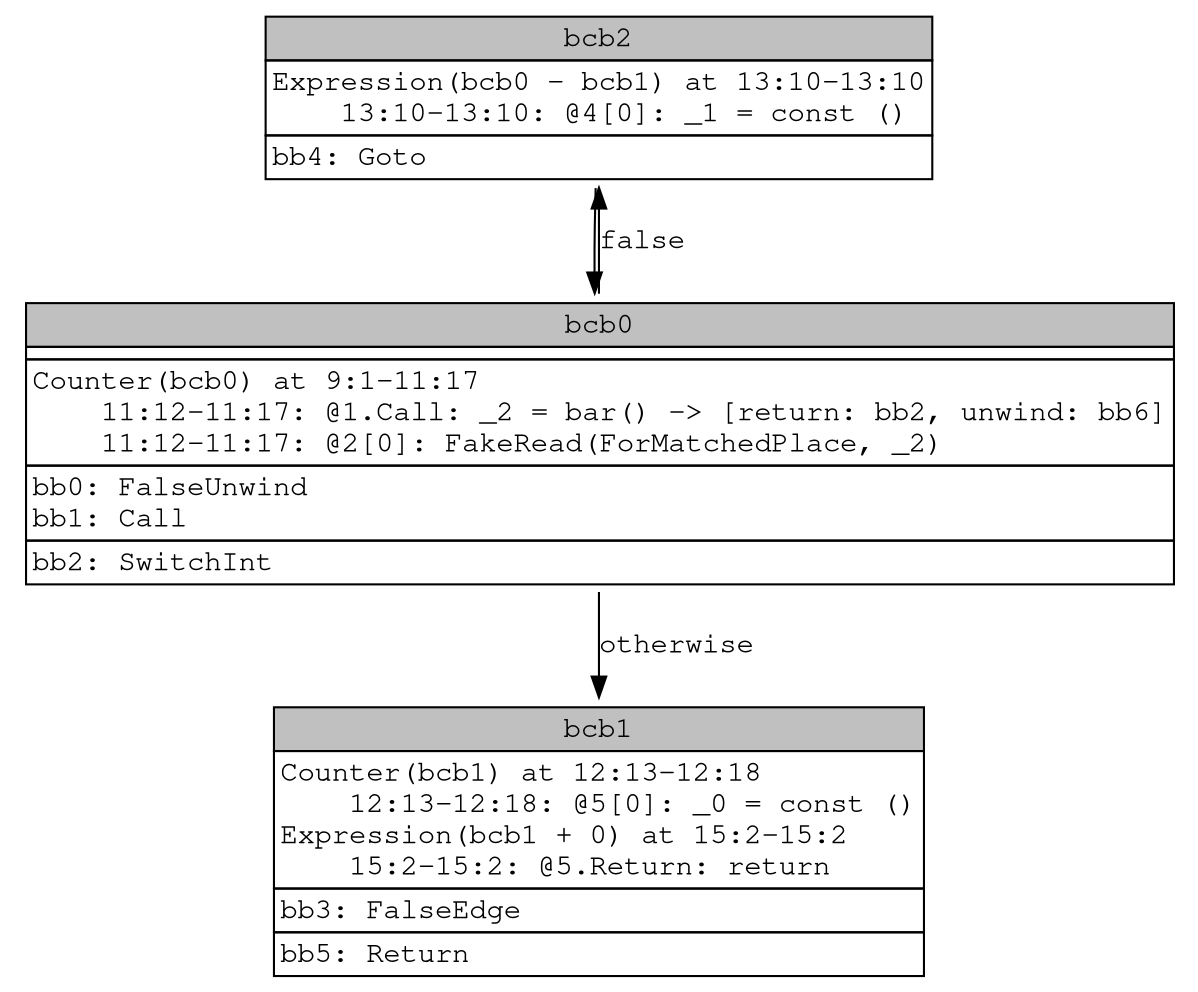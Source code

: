 digraph Cov_0_3 {
    graph [fontname="Courier, monospace"];
    node [fontname="Courier, monospace"];
    edge [fontname="Courier, monospace"];
    bcb2__Cov_0_3 [shape="none", label=<<table border="0" cellborder="1" cellspacing="0"><tr><td bgcolor="gray" align="center" colspan="1">bcb2</td></tr><tr><td align="left" balign="left">Expression(bcb0 - bcb1) at 13:10-13:10<br/>    13:10-13:10: @4[0]: _1 = const ()</td></tr><tr><td align="left" balign="left">bb4: Goto</td></tr></table>>];
    bcb1__Cov_0_3 [shape="none", label=<<table border="0" cellborder="1" cellspacing="0"><tr><td bgcolor="gray" align="center" colspan="1">bcb1</td></tr><tr><td align="left" balign="left">Counter(bcb1) at 12:13-12:18<br/>    12:13-12:18: @5[0]: _0 = const ()<br/>Expression(bcb1 + 0) at 15:2-15:2<br/>    15:2-15:2: @5.Return: return</td></tr><tr><td align="left" balign="left">bb3: FalseEdge</td></tr><tr><td align="left" balign="left">bb5: Return</td></tr></table>>];
    bcb0__Cov_0_3 [shape="none", label=<<table border="0" cellborder="1" cellspacing="0"><tr><td bgcolor="gray" align="center" colspan="1">bcb0</td></tr><tr><td align="left" balign="left"></td></tr><tr><td align="left" balign="left">Counter(bcb0) at 9:1-11:17<br/>    11:12-11:17: @1.Call: _2 = bar() -&gt; [return: bb2, unwind: bb6]<br/>    11:12-11:17: @2[0]: FakeRead(ForMatchedPlace, _2)</td></tr><tr><td align="left" balign="left">bb0: FalseUnwind<br/>bb1: Call</td></tr><tr><td align="left" balign="left">bb2: SwitchInt</td></tr></table>>];
    bcb2__Cov_0_3 -> bcb0__Cov_0_3 [label=<>];
    bcb0__Cov_0_3 -> bcb2__Cov_0_3 [label=<false>];
    bcb0__Cov_0_3 -> bcb1__Cov_0_3 [label=<otherwise>];
}

